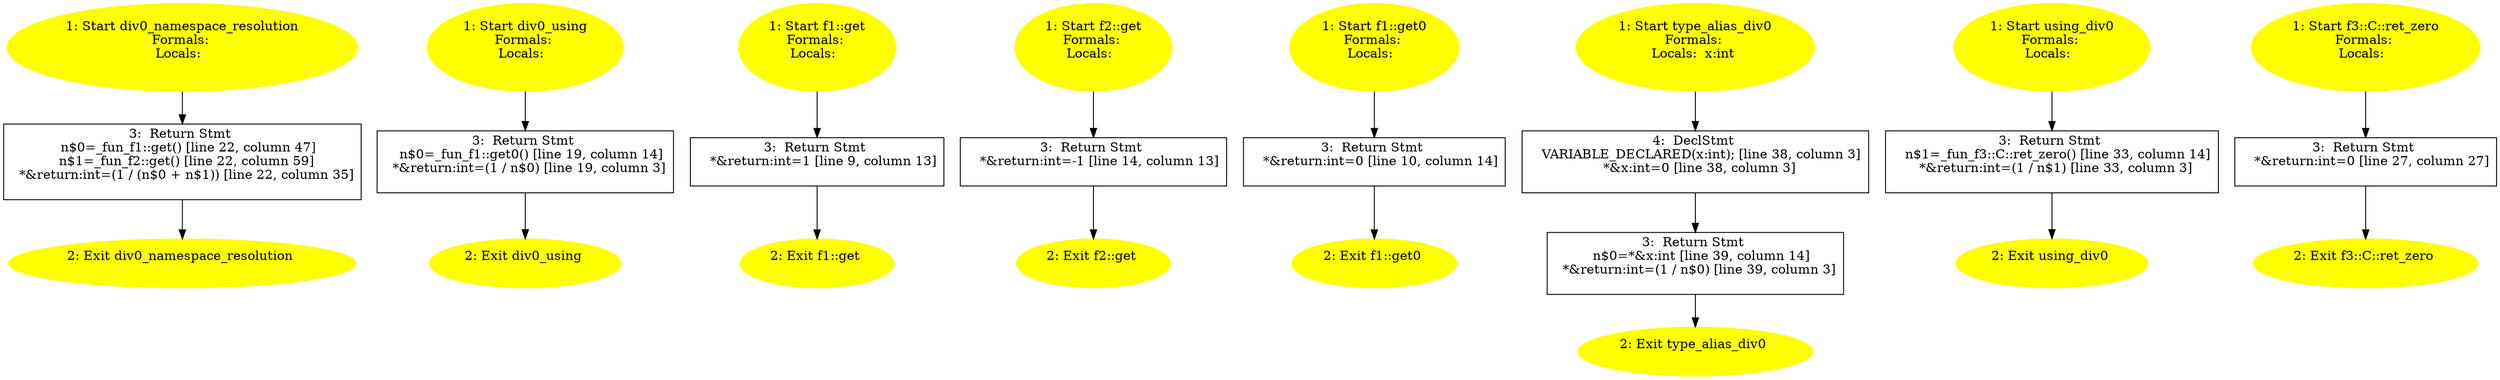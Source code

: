 /* @generated */
digraph cfg {
"div0_namespace_resolution#14165120127941064123.2433829c6d52c7e69a43e89e30e4c7fc_1" [label="1: Start div0_namespace_resolution\nFormals: \nLocals:  \n  " color=yellow style=filled]
	

	 "div0_namespace_resolution#14165120127941064123.2433829c6d52c7e69a43e89e30e4c7fc_1" -> "div0_namespace_resolution#14165120127941064123.2433829c6d52c7e69a43e89e30e4c7fc_3" ;
"div0_namespace_resolution#14165120127941064123.2433829c6d52c7e69a43e89e30e4c7fc_2" [label="2: Exit div0_namespace_resolution \n  " color=yellow style=filled]
	

"div0_namespace_resolution#14165120127941064123.2433829c6d52c7e69a43e89e30e4c7fc_3" [label="3:  Return Stmt \n   n$0=_fun_f1::get() [line 22, column 47]\n  n$1=_fun_f2::get() [line 22, column 59]\n  *&return:int=(1 / (n$0 + n$1)) [line 22, column 35]\n " shape="box"]
	

	 "div0_namespace_resolution#14165120127941064123.2433829c6d52c7e69a43e89e30e4c7fc_3" -> "div0_namespace_resolution#14165120127941064123.2433829c6d52c7e69a43e89e30e4c7fc_2" ;
"div0_using#4232634229583313075.9331f51b08b546cc4cf3f4b4f22e46ff_1" [label="1: Start div0_using\nFormals: \nLocals:  \n  " color=yellow style=filled]
	

	 "div0_using#4232634229583313075.9331f51b08b546cc4cf3f4b4f22e46ff_1" -> "div0_using#4232634229583313075.9331f51b08b546cc4cf3f4b4f22e46ff_3" ;
"div0_using#4232634229583313075.9331f51b08b546cc4cf3f4b4f22e46ff_2" [label="2: Exit div0_using \n  " color=yellow style=filled]
	

"div0_using#4232634229583313075.9331f51b08b546cc4cf3f4b4f22e46ff_3" [label="3:  Return Stmt \n   n$0=_fun_f1::get0() [line 19, column 14]\n  *&return:int=(1 / n$0) [line 19, column 3]\n " shape="box"]
	

	 "div0_using#4232634229583313075.9331f51b08b546cc4cf3f4b4f22e46ff_3" -> "div0_using#4232634229583313075.9331f51b08b546cc4cf3f4b4f22e46ff_2" ;
"get#f1#11182918362941702717.40a87222281cbcdb639beb16ed92bf79_1" [label="1: Start f1::get\nFormals: \nLocals:  \n  " color=yellow style=filled]
	

	 "get#f1#11182918362941702717.40a87222281cbcdb639beb16ed92bf79_1" -> "get#f1#11182918362941702717.40a87222281cbcdb639beb16ed92bf79_3" ;
"get#f1#11182918362941702717.40a87222281cbcdb639beb16ed92bf79_2" [label="2: Exit f1::get \n  " color=yellow style=filled]
	

"get#f1#11182918362941702717.40a87222281cbcdb639beb16ed92bf79_3" [label="3:  Return Stmt \n   *&return:int=1 [line 9, column 13]\n " shape="box"]
	

	 "get#f1#11182918362941702717.40a87222281cbcdb639beb16ed92bf79_3" -> "get#f1#11182918362941702717.40a87222281cbcdb639beb16ed92bf79_2" ;
"get#f2#4584566886545893232.5a8ac538c5463a04db693a70ff1f379b_1" [label="1: Start f2::get\nFormals: \nLocals:  \n  " color=yellow style=filled]
	

	 "get#f2#4584566886545893232.5a8ac538c5463a04db693a70ff1f379b_1" -> "get#f2#4584566886545893232.5a8ac538c5463a04db693a70ff1f379b_3" ;
"get#f2#4584566886545893232.5a8ac538c5463a04db693a70ff1f379b_2" [label="2: Exit f2::get \n  " color=yellow style=filled]
	

"get#f2#4584566886545893232.5a8ac538c5463a04db693a70ff1f379b_3" [label="3:  Return Stmt \n   *&return:int=-1 [line 14, column 13]\n " shape="box"]
	

	 "get#f2#4584566886545893232.5a8ac538c5463a04db693a70ff1f379b_3" -> "get#f2#4584566886545893232.5a8ac538c5463a04db693a70ff1f379b_2" ;
"get0#f1#8249585443771353912.5f8dd295c37fb33ddae3c72efc338f89_1" [label="1: Start f1::get0\nFormals: \nLocals:  \n  " color=yellow style=filled]
	

	 "get0#f1#8249585443771353912.5f8dd295c37fb33ddae3c72efc338f89_1" -> "get0#f1#8249585443771353912.5f8dd295c37fb33ddae3c72efc338f89_3" ;
"get0#f1#8249585443771353912.5f8dd295c37fb33ddae3c72efc338f89_2" [label="2: Exit f1::get0 \n  " color=yellow style=filled]
	

"get0#f1#8249585443771353912.5f8dd295c37fb33ddae3c72efc338f89_3" [label="3:  Return Stmt \n   *&return:int=0 [line 10, column 14]\n " shape="box"]
	

	 "get0#f1#8249585443771353912.5f8dd295c37fb33ddae3c72efc338f89_3" -> "get0#f1#8249585443771353912.5f8dd295c37fb33ddae3c72efc338f89_2" ;
"type_alias_div0#11064282270104671255.675c026241b82e6430f7456d997b57b4_1" [label="1: Start type_alias_div0\nFormals: \nLocals:  x:int \n  " color=yellow style=filled]
	

	 "type_alias_div0#11064282270104671255.675c026241b82e6430f7456d997b57b4_1" -> "type_alias_div0#11064282270104671255.675c026241b82e6430f7456d997b57b4_4" ;
"type_alias_div0#11064282270104671255.675c026241b82e6430f7456d997b57b4_2" [label="2: Exit type_alias_div0 \n  " color=yellow style=filled]
	

"type_alias_div0#11064282270104671255.675c026241b82e6430f7456d997b57b4_3" [label="3:  Return Stmt \n   n$0=*&x:int [line 39, column 14]\n  *&return:int=(1 / n$0) [line 39, column 3]\n " shape="box"]
	

	 "type_alias_div0#11064282270104671255.675c026241b82e6430f7456d997b57b4_3" -> "type_alias_div0#11064282270104671255.675c026241b82e6430f7456d997b57b4_2" ;
"type_alias_div0#11064282270104671255.675c026241b82e6430f7456d997b57b4_4" [label="4:  DeclStmt \n   VARIABLE_DECLARED(x:int); [line 38, column 3]\n  *&x:int=0 [line 38, column 3]\n " shape="box"]
	

	 "type_alias_div0#11064282270104671255.675c026241b82e6430f7456d997b57b4_4" -> "type_alias_div0#11064282270104671255.675c026241b82e6430f7456d997b57b4_3" ;
"using_div0#15267107907897398237.0f32134dc9668df527885e12e16348fe_1" [label="1: Start using_div0\nFormals: \nLocals:  \n  " color=yellow style=filled]
	

	 "using_div0#15267107907897398237.0f32134dc9668df527885e12e16348fe_1" -> "using_div0#15267107907897398237.0f32134dc9668df527885e12e16348fe_3" ;
"using_div0#15267107907897398237.0f32134dc9668df527885e12e16348fe_2" [label="2: Exit using_div0 \n  " color=yellow style=filled]
	

"using_div0#15267107907897398237.0f32134dc9668df527885e12e16348fe_3" [label="3:  Return Stmt \n   n$1=_fun_f3::C::ret_zero() [line 33, column 14]\n  *&return:int=(1 / n$1) [line 33, column 3]\n " shape="box"]
	

	 "using_div0#15267107907897398237.0f32134dc9668df527885e12e16348fe_3" -> "using_div0#15267107907897398237.0f32134dc9668df527885e12e16348fe_2" ;
"ret_zero#C#f3#(14815103288805165028).4dbfdc84a3e84f15300709ed03f3f5c1_1" [label="1: Start f3::C::ret_zero\nFormals: \nLocals:  \n  " color=yellow style=filled]
	

	 "ret_zero#C#f3#(14815103288805165028).4dbfdc84a3e84f15300709ed03f3f5c1_1" -> "ret_zero#C#f3#(14815103288805165028).4dbfdc84a3e84f15300709ed03f3f5c1_3" ;
"ret_zero#C#f3#(14815103288805165028).4dbfdc84a3e84f15300709ed03f3f5c1_2" [label="2: Exit f3::C::ret_zero \n  " color=yellow style=filled]
	

"ret_zero#C#f3#(14815103288805165028).4dbfdc84a3e84f15300709ed03f3f5c1_3" [label="3:  Return Stmt \n   *&return:int=0 [line 27, column 27]\n " shape="box"]
	

	 "ret_zero#C#f3#(14815103288805165028).4dbfdc84a3e84f15300709ed03f3f5c1_3" -> "ret_zero#C#f3#(14815103288805165028).4dbfdc84a3e84f15300709ed03f3f5c1_2" ;
}
